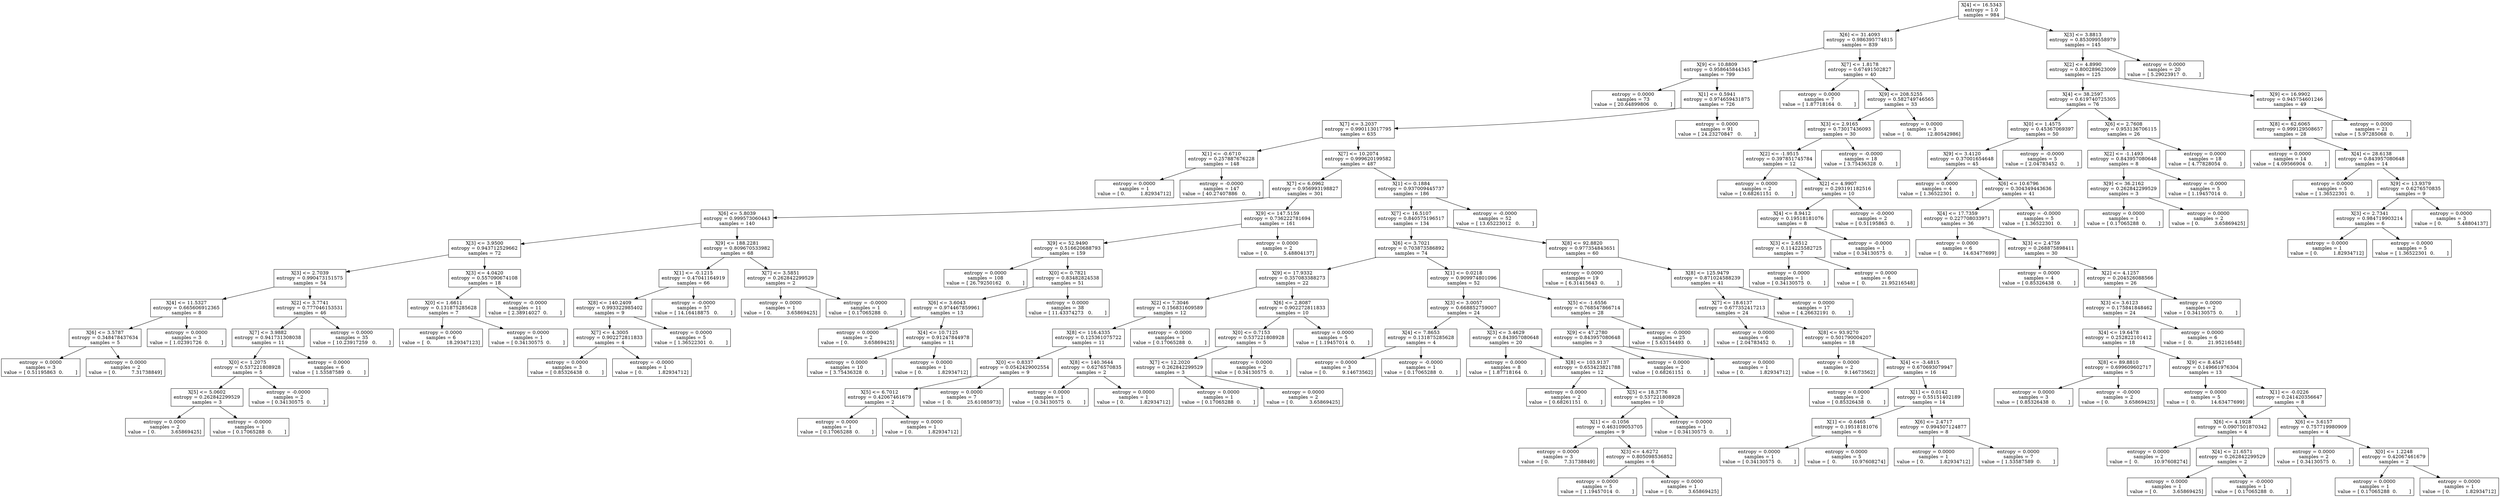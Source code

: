 digraph Tree {
0 [label="X[4] <= 16.5343\nentropy = 1.0\nsamples = 984", shape="box"] ;
1 [label="X[6] <= 31.4093\nentropy = 0.986395774815\nsamples = 839", shape="box"] ;
0 -> 1 ;
2 [label="X[9] <= 10.8809\nentropy = 0.958645844345\nsamples = 799", shape="box"] ;
1 -> 2 ;
3 [label="entropy = 0.0000\nsamples = 73\nvalue = [ 20.64899806   0.        ]", shape="box"] ;
2 -> 3 ;
4 [label="X[1] <= 0.5941\nentropy = 0.974659431875\nsamples = 726", shape="box"] ;
2 -> 4 ;
5 [label="X[7] <= 3.2037\nentropy = 0.990113017795\nsamples = 635", shape="box"] ;
4 -> 5 ;
6 [label="X[1] <= -0.6710\nentropy = 0.257887676228\nsamples = 148", shape="box"] ;
5 -> 6 ;
7 [label="entropy = 0.0000\nsamples = 1\nvalue = [ 0.          1.82934712]", shape="box"] ;
6 -> 7 ;
8 [label="entropy = -0.0000\nsamples = 147\nvalue = [ 40.27407886   0.        ]", shape="box"] ;
6 -> 8 ;
9 [label="X[7] <= 10.2074\nentropy = 0.999620199582\nsamples = 487", shape="box"] ;
5 -> 9 ;
10 [label="X[7] <= 6.0962\nentropy = 0.956993198827\nsamples = 301", shape="box"] ;
9 -> 10 ;
11 [label="X[6] <= 5.8039\nentropy = 0.999573060443\nsamples = 140", shape="box"] ;
10 -> 11 ;
12 [label="X[3] <= 3.9500\nentropy = 0.943712529662\nsamples = 72", shape="box"] ;
11 -> 12 ;
13 [label="X[3] <= 2.7039\nentropy = 0.990473151575\nsamples = 54", shape="box"] ;
12 -> 13 ;
14 [label="X[4] <= 11.5327\nentropy = 0.665606912365\nsamples = 8", shape="box"] ;
13 -> 14 ;
15 [label="X[6] <= 3.5787\nentropy = 0.348478437634\nsamples = 5", shape="box"] ;
14 -> 15 ;
16 [label="entropy = 0.0000\nsamples = 3\nvalue = [ 0.51195863  0.        ]", shape="box"] ;
15 -> 16 ;
17 [label="entropy = 0.0000\nsamples = 2\nvalue = [ 0.          7.31738849]", shape="box"] ;
15 -> 17 ;
18 [label="entropy = 0.0000\nsamples = 3\nvalue = [ 1.02391726  0.        ]", shape="box"] ;
14 -> 18 ;
19 [label="X[2] <= 3.7741\nentropy = 0.777046153531\nsamples = 46", shape="box"] ;
13 -> 19 ;
20 [label="X[7] <= 3.9882\nentropy = 0.941731308038\nsamples = 11", shape="box"] ;
19 -> 20 ;
21 [label="X[0] <= 1.2075\nentropy = 0.537221808928\nsamples = 5", shape="box"] ;
20 -> 21 ;
22 [label="X[5] <= 5.0602\nentropy = 0.262842299529\nsamples = 3", shape="box"] ;
21 -> 22 ;
23 [label="entropy = 0.0000\nsamples = 2\nvalue = [ 0.          3.65869425]", shape="box"] ;
22 -> 23 ;
24 [label="entropy = -0.0000\nsamples = 1\nvalue = [ 0.17065288  0.        ]", shape="box"] ;
22 -> 24 ;
25 [label="entropy = -0.0000\nsamples = 2\nvalue = [ 0.34130575  0.        ]", shape="box"] ;
21 -> 25 ;
26 [label="entropy = 0.0000\nsamples = 6\nvalue = [ 1.53587589  0.        ]", shape="box"] ;
20 -> 26 ;
27 [label="entropy = 0.0000\nsamples = 35\nvalue = [ 10.23917259   0.        ]", shape="box"] ;
19 -> 27 ;
28 [label="X[3] <= 4.0420\nentropy = 0.557090674108\nsamples = 18", shape="box"] ;
12 -> 28 ;
29 [label="X[0] <= 1.6611\nentropy = 0.131875285628\nsamples = 7", shape="box"] ;
28 -> 29 ;
30 [label="entropy = 0.0000\nsamples = 6\nvalue = [  0.          18.29347123]", shape="box"] ;
29 -> 30 ;
31 [label="entropy = 0.0000\nsamples = 1\nvalue = [ 0.34130575  0.        ]", shape="box"] ;
29 -> 31 ;
32 [label="entropy = -0.0000\nsamples = 11\nvalue = [ 2.38914027  0.        ]", shape="box"] ;
28 -> 32 ;
33 [label="X[9] <= 188.2281\nentropy = 0.809670533982\nsamples = 68", shape="box"] ;
11 -> 33 ;
34 [label="X[1] <= -0.1215\nentropy = 0.47041164919\nsamples = 66", shape="box"] ;
33 -> 34 ;
35 [label="X[8] <= 140.2409\nentropy = 0.993322985402\nsamples = 9", shape="box"] ;
34 -> 35 ;
36 [label="X[7] <= 4.3005\nentropy = 0.902272811833\nsamples = 4", shape="box"] ;
35 -> 36 ;
37 [label="entropy = 0.0000\nsamples = 3\nvalue = [ 0.85326438  0.        ]", shape="box"] ;
36 -> 37 ;
38 [label="entropy = -0.0000\nsamples = 1\nvalue = [ 0.          1.82934712]", shape="box"] ;
36 -> 38 ;
39 [label="entropy = 0.0000\nsamples = 5\nvalue = [ 1.36522301  0.        ]", shape="box"] ;
35 -> 39 ;
40 [label="entropy = -0.0000\nsamples = 57\nvalue = [ 14.16418875   0.        ]", shape="box"] ;
34 -> 40 ;
41 [label="X[7] <= 3.5851\nentropy = 0.262842299529\nsamples = 2", shape="box"] ;
33 -> 41 ;
42 [label="entropy = 0.0000\nsamples = 1\nvalue = [ 0.          3.65869425]", shape="box"] ;
41 -> 42 ;
43 [label="entropy = -0.0000\nsamples = 1\nvalue = [ 0.17065288  0.        ]", shape="box"] ;
41 -> 43 ;
44 [label="X[9] <= 147.5159\nentropy = 0.736222781694\nsamples = 161", shape="box"] ;
10 -> 44 ;
45 [label="X[9] <= 52.9490\nentropy = 0.516620688793\nsamples = 159", shape="box"] ;
44 -> 45 ;
46 [label="entropy = 0.0000\nsamples = 108\nvalue = [ 26.79250162   0.        ]", shape="box"] ;
45 -> 46 ;
47 [label="X[0] <= 0.7821\nentropy = 0.83482824538\nsamples = 51", shape="box"] ;
45 -> 47 ;
48 [label="X[6] <= 3.6043\nentropy = 0.974467859961\nsamples = 13", shape="box"] ;
47 -> 48 ;
49 [label="entropy = 0.0000\nsamples = 2\nvalue = [ 0.          3.65869425]", shape="box"] ;
48 -> 49 ;
50 [label="X[4] <= 10.7125\nentropy = 0.91247844978\nsamples = 11", shape="box"] ;
48 -> 50 ;
51 [label="entropy = 0.0000\nsamples = 10\nvalue = [ 3.75436328  0.        ]", shape="box"] ;
50 -> 51 ;
52 [label="entropy = 0.0000\nsamples = 1\nvalue = [ 0.          1.82934712]", shape="box"] ;
50 -> 52 ;
53 [label="entropy = 0.0000\nsamples = 38\nvalue = [ 11.43374273   0.        ]", shape="box"] ;
47 -> 53 ;
54 [label="entropy = 0.0000\nsamples = 2\nvalue = [ 0.          5.48804137]", shape="box"] ;
44 -> 54 ;
55 [label="X[1] <= 0.1884\nentropy = 0.937009445737\nsamples = 186", shape="box"] ;
9 -> 55 ;
56 [label="X[7] <= 16.5107\nentropy = 0.840575196517\nsamples = 134", shape="box"] ;
55 -> 56 ;
57 [label="X[6] <= 3.7021\nentropy = 0.703873586892\nsamples = 74", shape="box"] ;
56 -> 57 ;
58 [label="X[9] <= 17.9332\nentropy = 0.357083388273\nsamples = 22", shape="box"] ;
57 -> 58 ;
59 [label="X[2] <= 7.3046\nentropy = 0.156831609589\nsamples = 12", shape="box"] ;
58 -> 59 ;
60 [label="X[8] <= 116.4335\nentropy = 0.125361075722\nsamples = 11", shape="box"] ;
59 -> 60 ;
61 [label="X[0] <= 0.8337\nentropy = 0.0542429002554\nsamples = 9", shape="box"] ;
60 -> 61 ;
62 [label="X[5] <= 6.7012\nentropy = 0.42067461679\nsamples = 2", shape="box"] ;
61 -> 62 ;
63 [label="entropy = 0.0000\nsamples = 1\nvalue = [ 0.17065288  0.        ]", shape="box"] ;
62 -> 63 ;
64 [label="entropy = 0.0000\nsamples = 1\nvalue = [ 0.          1.82934712]", shape="box"] ;
62 -> 64 ;
65 [label="entropy = 0.0000\nsamples = 7\nvalue = [  0.          25.61085973]", shape="box"] ;
61 -> 65 ;
66 [label="X[8] <= 140.3644\nentropy = 0.6276570835\nsamples = 2", shape="box"] ;
60 -> 66 ;
67 [label="entropy = 0.0000\nsamples = 1\nvalue = [ 0.34130575  0.        ]", shape="box"] ;
66 -> 67 ;
68 [label="entropy = 0.0000\nsamples = 1\nvalue = [ 0.          1.82934712]", shape="box"] ;
66 -> 68 ;
69 [label="entropy = -0.0000\nsamples = 1\nvalue = [ 0.17065288  0.        ]", shape="box"] ;
59 -> 69 ;
70 [label="X[6] <= 2.8087\nentropy = 0.902272811833\nsamples = 10", shape="box"] ;
58 -> 70 ;
71 [label="X[0] <= 0.7153\nentropy = 0.537221808928\nsamples = 5", shape="box"] ;
70 -> 71 ;
72 [label="X[7] <= 12.2020\nentropy = 0.262842299529\nsamples = 3", shape="box"] ;
71 -> 72 ;
73 [label="entropy = 0.0000\nsamples = 1\nvalue = [ 0.17065288  0.        ]", shape="box"] ;
72 -> 73 ;
74 [label="entropy = 0.0000\nsamples = 2\nvalue = [ 0.          3.65869425]", shape="box"] ;
72 -> 74 ;
75 [label="entropy = 0.0000\nsamples = 2\nvalue = [ 0.34130575  0.        ]", shape="box"] ;
71 -> 75 ;
76 [label="entropy = 0.0000\nsamples = 5\nvalue = [ 1.19457014  0.        ]", shape="box"] ;
70 -> 76 ;
77 [label="X[1] <= 0.0218\nentropy = 0.909974801096\nsamples = 52", shape="box"] ;
57 -> 77 ;
78 [label="X[3] <= 3.0057\nentropy = 0.668852759007\nsamples = 24", shape="box"] ;
77 -> 78 ;
79 [label="X[4] <= 7.8653\nentropy = 0.131875285628\nsamples = 4", shape="box"] ;
78 -> 79 ;
80 [label="entropy = 0.0000\nsamples = 3\nvalue = [ 0.          9.14673562]", shape="box"] ;
79 -> 80 ;
81 [label="entropy = -0.0000\nsamples = 1\nvalue = [ 0.17065288  0.        ]", shape="box"] ;
79 -> 81 ;
82 [label="X[3] <= 3.4629\nentropy = 0.843957080648\nsamples = 20", shape="box"] ;
78 -> 82 ;
83 [label="entropy = 0.0000\nsamples = 8\nvalue = [ 1.87718164  0.        ]", shape="box"] ;
82 -> 83 ;
84 [label="X[8] <= 103.9137\nentropy = 0.653423821788\nsamples = 12", shape="box"] ;
82 -> 84 ;
85 [label="entropy = 0.0000\nsamples = 2\nvalue = [ 0.68261151  0.        ]", shape="box"] ;
84 -> 85 ;
86 [label="X[5] <= 18.3776\nentropy = 0.537221808928\nsamples = 10", shape="box"] ;
84 -> 86 ;
87 [label="X[1] <= -0.1056\nentropy = 0.463109053705\nsamples = 9", shape="box"] ;
86 -> 87 ;
88 [label="entropy = 0.0000\nsamples = 3\nvalue = [ 0.          7.31738849]", shape="box"] ;
87 -> 88 ;
89 [label="X[3] <= 4.6272\nentropy = 0.805098536852\nsamples = 6", shape="box"] ;
87 -> 89 ;
90 [label="entropy = 0.0000\nsamples = 5\nvalue = [ 1.19457014  0.        ]", shape="box"] ;
89 -> 90 ;
91 [label="entropy = 0.0000\nsamples = 1\nvalue = [ 0.          3.65869425]", shape="box"] ;
89 -> 91 ;
92 [label="entropy = 0.0000\nsamples = 1\nvalue = [ 0.34130575  0.        ]", shape="box"] ;
86 -> 92 ;
93 [label="X[5] <= -1.6556\nentropy = 0.768547866714\nsamples = 28", shape="box"] ;
77 -> 93 ;
94 [label="X[9] <= 47.2780\nentropy = 0.843957080648\nsamples = 3", shape="box"] ;
93 -> 94 ;
95 [label="entropy = 0.0000\nsamples = 2\nvalue = [ 0.68261151  0.        ]", shape="box"] ;
94 -> 95 ;
96 [label="entropy = 0.0000\nsamples = 1\nvalue = [ 0.          1.82934712]", shape="box"] ;
94 -> 96 ;
97 [label="entropy = -0.0000\nsamples = 25\nvalue = [ 5.63154493  0.        ]", shape="box"] ;
93 -> 97 ;
98 [label="X[8] <= 92.8820\nentropy = 0.977354843651\nsamples = 60", shape="box"] ;
56 -> 98 ;
99 [label="entropy = 0.0000\nsamples = 19\nvalue = [ 6.31415643  0.        ]", shape="box"] ;
98 -> 99 ;
100 [label="X[8] <= 125.9479\nentropy = 0.871024588239\nsamples = 41", shape="box"] ;
98 -> 100 ;
101 [label="X[7] <= 18.6137\nentropy = 0.677352417213\nsamples = 24", shape="box"] ;
100 -> 101 ;
102 [label="entropy = 0.0000\nsamples = 6\nvalue = [ 2.04783452  0.        ]", shape="box"] ;
101 -> 102 ;
103 [label="X[8] <= 93.9270\nentropy = 0.501790004207\nsamples = 18", shape="box"] ;
101 -> 103 ;
104 [label="entropy = 0.0000\nsamples = 2\nvalue = [ 0.          9.14673562]", shape="box"] ;
103 -> 104 ;
105 [label="X[4] <= -3.4815\nentropy = 0.670693079947\nsamples = 16", shape="box"] ;
103 -> 105 ;
106 [label="entropy = 0.0000\nsamples = 2\nvalue = [ 0.85326438  0.        ]", shape="box"] ;
105 -> 106 ;
107 [label="X[1] <= 0.0142\nentropy = 0.55151402189\nsamples = 14", shape="box"] ;
105 -> 107 ;
108 [label="X[1] <= -0.6465\nentropy = 0.19518181076\nsamples = 6", shape="box"] ;
107 -> 108 ;
109 [label="entropy = 0.0000\nsamples = 1\nvalue = [ 0.34130575  0.        ]", shape="box"] ;
108 -> 109 ;
110 [label="entropy = 0.0000\nsamples = 5\nvalue = [  0.          10.97608274]", shape="box"] ;
108 -> 110 ;
111 [label="X[6] <= 2.4717\nentropy = 0.994507124877\nsamples = 8", shape="box"] ;
107 -> 111 ;
112 [label="entropy = 0.0000\nsamples = 1\nvalue = [ 0.          1.82934712]", shape="box"] ;
111 -> 112 ;
113 [label="entropy = 0.0000\nsamples = 7\nvalue = [ 1.53587589  0.        ]", shape="box"] ;
111 -> 113 ;
114 [label="entropy = 0.0000\nsamples = 17\nvalue = [ 4.26632191  0.        ]", shape="box"] ;
100 -> 114 ;
115 [label="entropy = -0.0000\nsamples = 52\nvalue = [ 13.65223012   0.        ]", shape="box"] ;
55 -> 115 ;
116 [label="entropy = 0.0000\nsamples = 91\nvalue = [ 24.23270847   0.        ]", shape="box"] ;
4 -> 116 ;
117 [label="X[7] <= 1.8178\nentropy = 0.67491502827\nsamples = 40", shape="box"] ;
1 -> 117 ;
118 [label="entropy = 0.0000\nsamples = 7\nvalue = [ 1.87718164  0.        ]", shape="box"] ;
117 -> 118 ;
119 [label="X[9] <= 208.5255\nentropy = 0.582749746565\nsamples = 33", shape="box"] ;
117 -> 119 ;
120 [label="X[3] <= 2.9165\nentropy = 0.73017436093\nsamples = 30", shape="box"] ;
119 -> 120 ;
121 [label="X[2] <= -1.9515\nentropy = 0.397851745784\nsamples = 12", shape="box"] ;
120 -> 121 ;
122 [label="entropy = 0.0000\nsamples = 2\nvalue = [ 0.68261151  0.        ]", shape="box"] ;
121 -> 122 ;
123 [label="X[2] <= 4.9907\nentropy = 0.293191182516\nsamples = 10", shape="box"] ;
121 -> 123 ;
124 [label="X[4] <= 8.9412\nentropy = 0.19518181076\nsamples = 8", shape="box"] ;
123 -> 124 ;
125 [label="X[3] <= 2.6512\nentropy = 0.114225582725\nsamples = 7", shape="box"] ;
124 -> 125 ;
126 [label="entropy = 0.0000\nsamples = 1\nvalue = [ 0.34130575  0.        ]", shape="box"] ;
125 -> 126 ;
127 [label="entropy = 0.0000\nsamples = 6\nvalue = [  0.          21.95216548]", shape="box"] ;
125 -> 127 ;
128 [label="entropy = -0.0000\nsamples = 1\nvalue = [ 0.34130575  0.        ]", shape="box"] ;
124 -> 128 ;
129 [label="entropy = -0.0000\nsamples = 2\nvalue = [ 0.51195863  0.        ]", shape="box"] ;
123 -> 129 ;
130 [label="entropy = -0.0000\nsamples = 18\nvalue = [ 3.75436328  0.        ]", shape="box"] ;
120 -> 130 ;
131 [label="entropy = 0.0000\nsamples = 3\nvalue = [  0.          12.80542986]", shape="box"] ;
119 -> 131 ;
132 [label="X[3] <= 3.8813\nentropy = 0.853099558979\nsamples = 145", shape="box"] ;
0 -> 132 ;
133 [label="X[2] <= 4.8990\nentropy = 0.800289623009\nsamples = 125", shape="box"] ;
132 -> 133 ;
134 [label="X[4] <= 38.2597\nentropy = 0.619740725305\nsamples = 76", shape="box"] ;
133 -> 134 ;
135 [label="X[0] <= 1.4575\nentropy = 0.45367069397\nsamples = 50", shape="box"] ;
134 -> 135 ;
136 [label="X[9] <= 3.4120\nentropy = 0.37001654648\nsamples = 45", shape="box"] ;
135 -> 136 ;
137 [label="entropy = 0.0000\nsamples = 4\nvalue = [ 1.36522301  0.        ]", shape="box"] ;
136 -> 137 ;
138 [label="X[6] <= 10.6796\nentropy = 0.304349443636\nsamples = 41", shape="box"] ;
136 -> 138 ;
139 [label="X[4] <= 17.7359\nentropy = 0.227708033971\nsamples = 36", shape="box"] ;
138 -> 139 ;
140 [label="entropy = 0.0000\nsamples = 6\nvalue = [  0.          14.63477699]", shape="box"] ;
139 -> 140 ;
141 [label="X[3] <= 2.4759\nentropy = 0.268875898411\nsamples = 30", shape="box"] ;
139 -> 141 ;
142 [label="entropy = 0.0000\nsamples = 4\nvalue = [ 0.85326438  0.        ]", shape="box"] ;
141 -> 142 ;
143 [label="X[2] <= 4.1257\nentropy = 0.204526088566\nsamples = 26", shape="box"] ;
141 -> 143 ;
144 [label="X[3] <= 3.6123\nentropy = 0.175841848462\nsamples = 24", shape="box"] ;
143 -> 144 ;
145 [label="X[4] <= 19.6478\nentropy = 0.252822101412\nsamples = 18", shape="box"] ;
144 -> 145 ;
146 [label="X[8] <= 89.8810\nentropy = 0.699609602717\nsamples = 5", shape="box"] ;
145 -> 146 ;
147 [label="entropy = 0.0000\nsamples = 3\nvalue = [ 0.85326438  0.        ]", shape="box"] ;
146 -> 147 ;
148 [label="entropy = -0.0000\nsamples = 2\nvalue = [ 0.          3.65869425]", shape="box"] ;
146 -> 148 ;
149 [label="X[9] <= 8.4547\nentropy = 0.149661976304\nsamples = 13", shape="box"] ;
145 -> 149 ;
150 [label="entropy = 0.0000\nsamples = 5\nvalue = [  0.          14.63477699]", shape="box"] ;
149 -> 150 ;
151 [label="X[1] <= -0.0226\nentropy = 0.241420356647\nsamples = 8", shape="box"] ;
149 -> 151 ;
152 [label="X[6] <= 4.1928\nentropy = 0.0907501870342\nsamples = 4", shape="box"] ;
151 -> 152 ;
153 [label="entropy = 0.0000\nsamples = 2\nvalue = [  0.          10.97608274]", shape="box"] ;
152 -> 153 ;
154 [label="X[4] <= 21.6571\nentropy = 0.262842299529\nsamples = 2", shape="box"] ;
152 -> 154 ;
155 [label="entropy = 0.0000\nsamples = 1\nvalue = [ 0.          3.65869425]", shape="box"] ;
154 -> 155 ;
156 [label="entropy = -0.0000\nsamples = 1\nvalue = [ 0.17065288  0.        ]", shape="box"] ;
154 -> 156 ;
157 [label="X[6] <= 3.6157\nentropy = 0.757719980909\nsamples = 4", shape="box"] ;
151 -> 157 ;
158 [label="entropy = 0.0000\nsamples = 2\nvalue = [ 0.34130575  0.        ]", shape="box"] ;
157 -> 158 ;
159 [label="X[0] <= 1.2248\nentropy = 0.42067461679\nsamples = 2", shape="box"] ;
157 -> 159 ;
160 [label="entropy = 0.0000\nsamples = 1\nvalue = [ 0.17065288  0.        ]", shape="box"] ;
159 -> 160 ;
161 [label="entropy = 0.0000\nsamples = 1\nvalue = [ 0.          1.82934712]", shape="box"] ;
159 -> 161 ;
162 [label="entropy = 0.0000\nsamples = 6\nvalue = [  0.          21.95216548]", shape="box"] ;
144 -> 162 ;
163 [label="entropy = 0.0000\nsamples = 2\nvalue = [ 0.34130575  0.        ]", shape="box"] ;
143 -> 163 ;
164 [label="entropy = -0.0000\nsamples = 5\nvalue = [ 1.36522301  0.        ]", shape="box"] ;
138 -> 164 ;
165 [label="entropy = -0.0000\nsamples = 5\nvalue = [ 2.04783452  0.        ]", shape="box"] ;
135 -> 165 ;
166 [label="X[6] <= 2.7608\nentropy = 0.953136706115\nsamples = 26", shape="box"] ;
134 -> 166 ;
167 [label="X[2] <= -1.1493\nentropy = 0.843957080648\nsamples = 8", shape="box"] ;
166 -> 167 ;
168 [label="X[9] <= 36.2162\nentropy = 0.262842299529\nsamples = 3", shape="box"] ;
167 -> 168 ;
169 [label="entropy = 0.0000\nsamples = 1\nvalue = [ 0.17065288  0.        ]", shape="box"] ;
168 -> 169 ;
170 [label="entropy = 0.0000\nsamples = 2\nvalue = [ 0.          3.65869425]", shape="box"] ;
168 -> 170 ;
171 [label="entropy = -0.0000\nsamples = 5\nvalue = [ 1.19457014  0.        ]", shape="box"] ;
167 -> 171 ;
172 [label="entropy = 0.0000\nsamples = 18\nvalue = [ 4.77828054  0.        ]", shape="box"] ;
166 -> 172 ;
173 [label="X[9] <= 16.9902\nentropy = 0.945754601246\nsamples = 49", shape="box"] ;
133 -> 173 ;
174 [label="X[8] <= 62.6065\nentropy = 0.999129508657\nsamples = 28", shape="box"] ;
173 -> 174 ;
175 [label="entropy = 0.0000\nsamples = 14\nvalue = [ 4.09566904  0.        ]", shape="box"] ;
174 -> 175 ;
176 [label="X[4] <= 28.6138\nentropy = 0.843957080648\nsamples = 14", shape="box"] ;
174 -> 176 ;
177 [label="entropy = 0.0000\nsamples = 5\nvalue = [ 1.36522301  0.        ]", shape="box"] ;
176 -> 177 ;
178 [label="X[9] <= 13.9379\nentropy = 0.6276570835\nsamples = 9", shape="box"] ;
176 -> 178 ;
179 [label="X[3] <= 2.7341\nentropy = 0.984719903214\nsamples = 6", shape="box"] ;
178 -> 179 ;
180 [label="entropy = 0.0000\nsamples = 1\nvalue = [ 0.          1.82934712]", shape="box"] ;
179 -> 180 ;
181 [label="entropy = 0.0000\nsamples = 5\nvalue = [ 1.36522301  0.        ]", shape="box"] ;
179 -> 181 ;
182 [label="entropy = 0.0000\nsamples = 3\nvalue = [ 0.          5.48804137]", shape="box"] ;
178 -> 182 ;
183 [label="entropy = 0.0000\nsamples = 21\nvalue = [ 5.97285068  0.        ]", shape="box"] ;
173 -> 183 ;
184 [label="entropy = 0.0000\nsamples = 20\nvalue = [ 5.29023917  0.        ]", shape="box"] ;
132 -> 184 ;
}